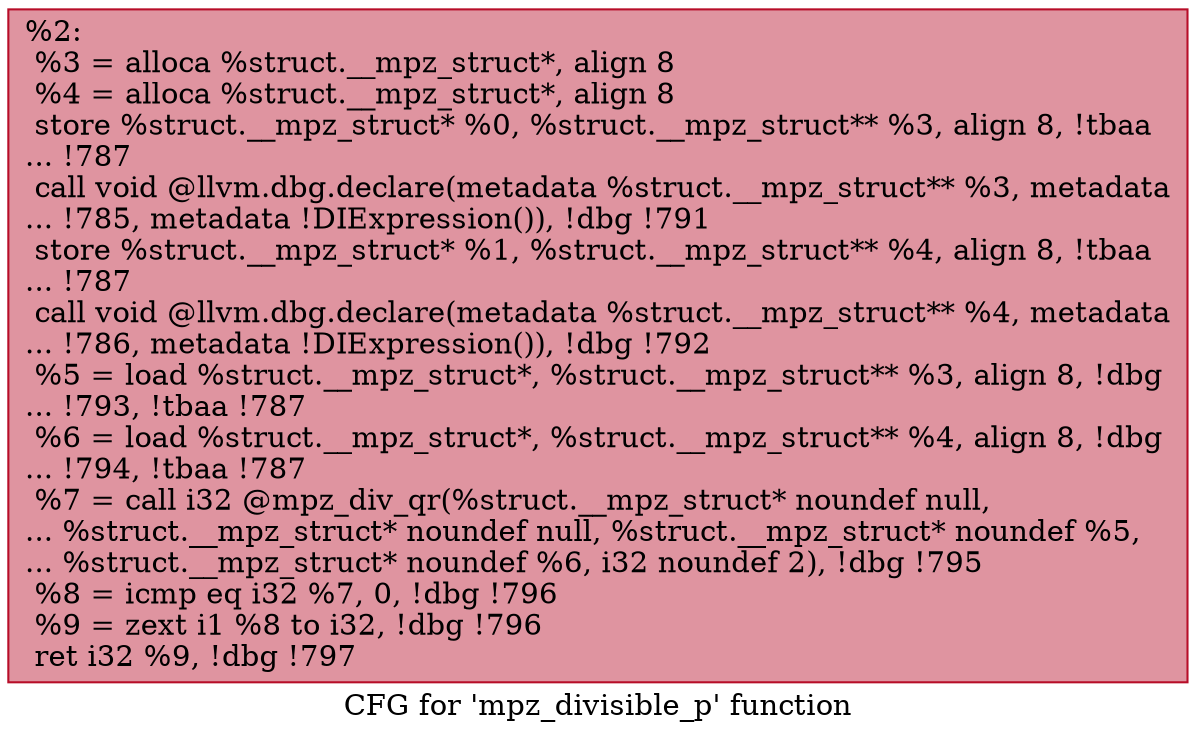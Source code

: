 digraph "CFG for 'mpz_divisible_p' function" {
	label="CFG for 'mpz_divisible_p' function";

	Node0x1ce4820 [shape=record,color="#b70d28ff", style=filled, fillcolor="#b70d2870",label="{%2:\l  %3 = alloca %struct.__mpz_struct*, align 8\l  %4 = alloca %struct.__mpz_struct*, align 8\l  store %struct.__mpz_struct* %0, %struct.__mpz_struct** %3, align 8, !tbaa\l... !787\l  call void @llvm.dbg.declare(metadata %struct.__mpz_struct** %3, metadata\l... !785, metadata !DIExpression()), !dbg !791\l  store %struct.__mpz_struct* %1, %struct.__mpz_struct** %4, align 8, !tbaa\l... !787\l  call void @llvm.dbg.declare(metadata %struct.__mpz_struct** %4, metadata\l... !786, metadata !DIExpression()), !dbg !792\l  %5 = load %struct.__mpz_struct*, %struct.__mpz_struct** %3, align 8, !dbg\l... !793, !tbaa !787\l  %6 = load %struct.__mpz_struct*, %struct.__mpz_struct** %4, align 8, !dbg\l... !794, !tbaa !787\l  %7 = call i32 @mpz_div_qr(%struct.__mpz_struct* noundef null,\l... %struct.__mpz_struct* noundef null, %struct.__mpz_struct* noundef %5,\l... %struct.__mpz_struct* noundef %6, i32 noundef 2), !dbg !795\l  %8 = icmp eq i32 %7, 0, !dbg !796\l  %9 = zext i1 %8 to i32, !dbg !796\l  ret i32 %9, !dbg !797\l}"];
}
